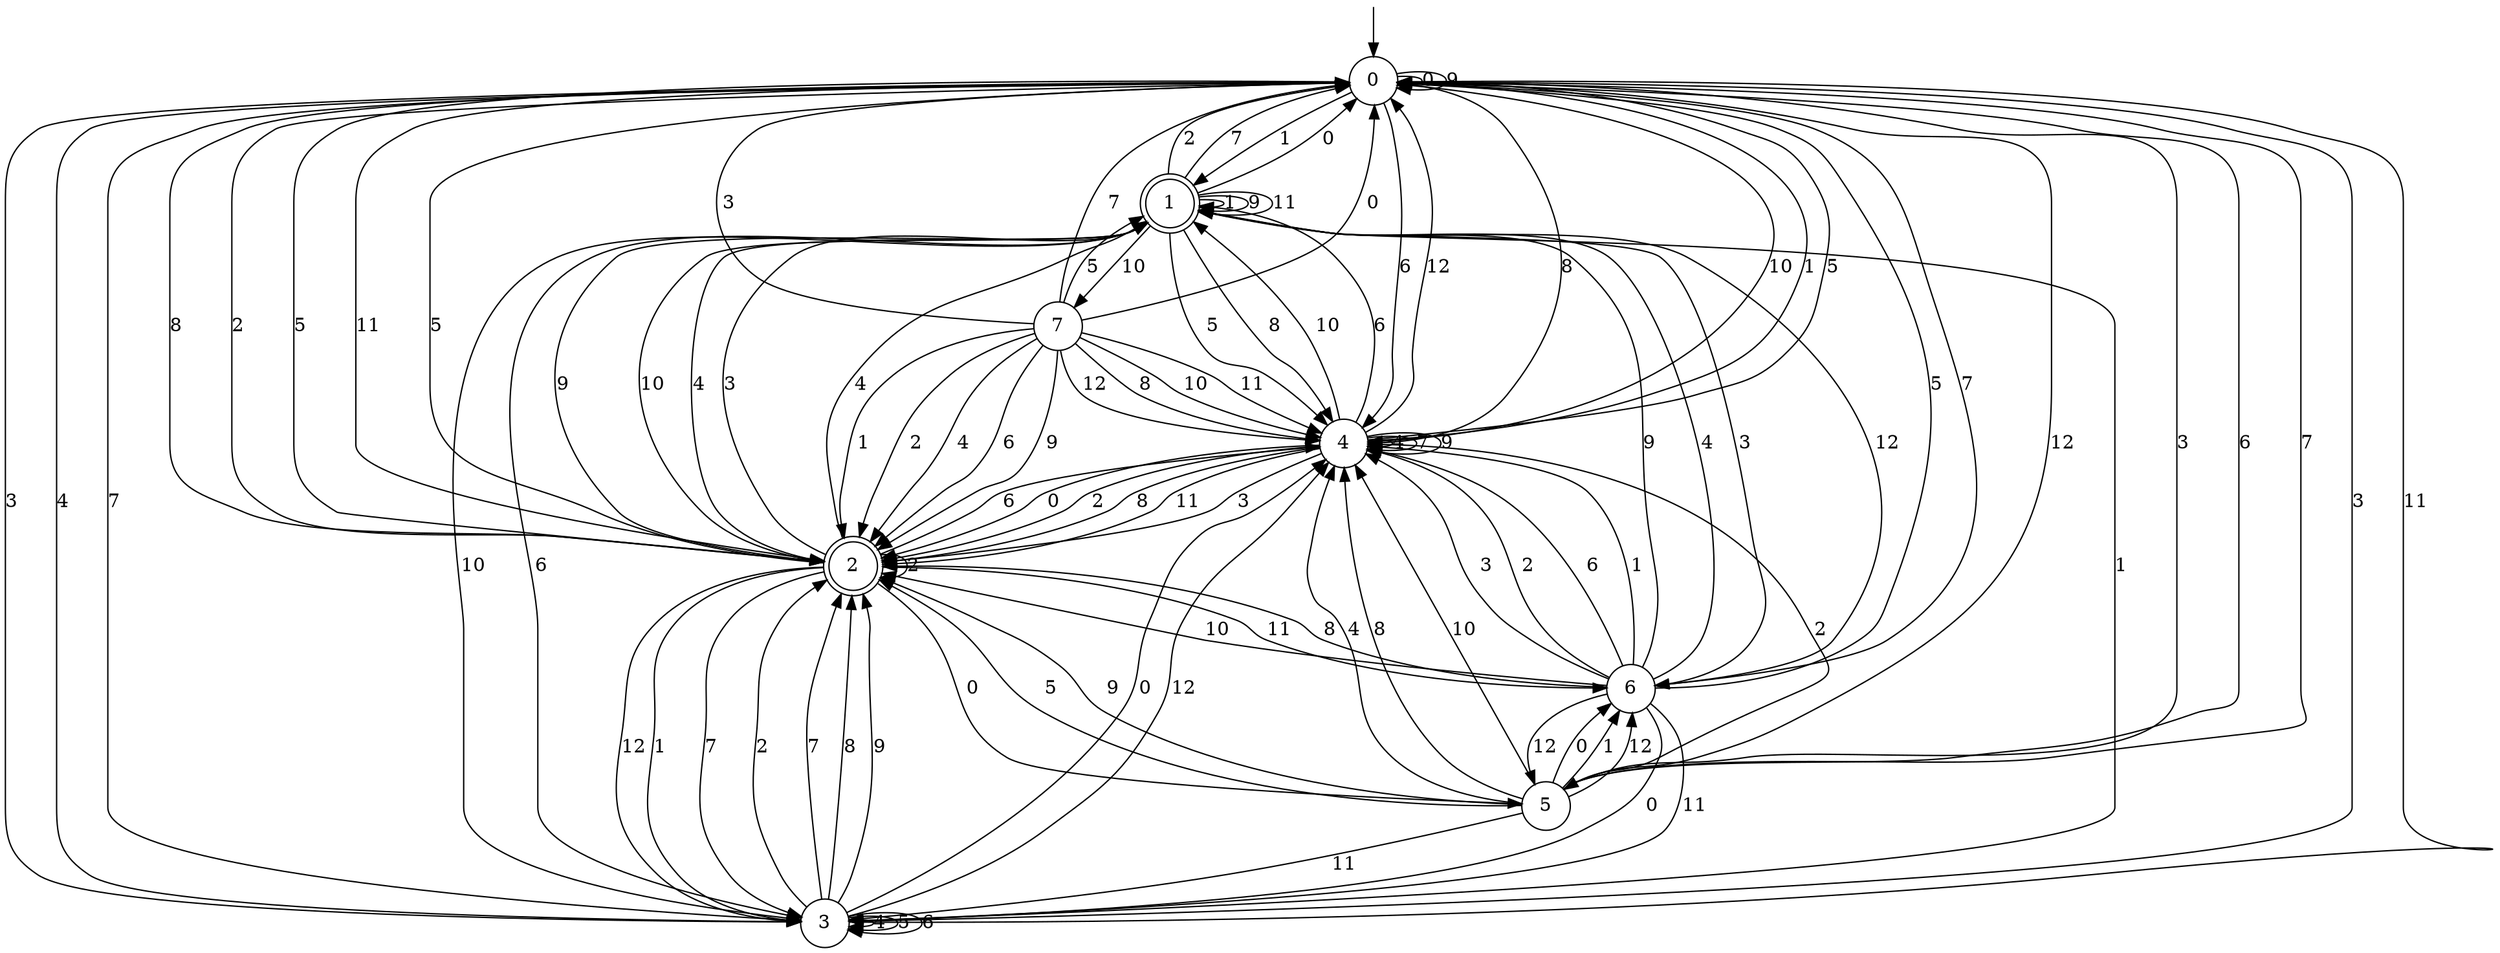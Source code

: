 digraph g {

	s0 [shape="circle" label="0"];
	s1 [shape="doublecircle" label="1"];
	s2 [shape="doublecircle" label="2"];
	s3 [shape="circle" label="3"];
	s4 [shape="circle" label="4"];
	s5 [shape="circle" label="5"];
	s6 [shape="circle" label="6"];
	s7 [shape="circle" label="7"];
	s0 -> s0 [label="0"];
	s0 -> s1 [label="1"];
	s0 -> s2 [label="2"];
	s0 -> s3 [label="3"];
	s0 -> s3 [label="4"];
	s0 -> s2 [label="5"];
	s0 -> s4 [label="6"];
	s0 -> s3 [label="7"];
	s0 -> s4 [label="8"];
	s0 -> s0 [label="9"];
	s0 -> s4 [label="10"];
	s0 -> s2 [label="11"];
	s0 -> s5 [label="12"];
	s1 -> s0 [label="0"];
	s1 -> s1 [label="1"];
	s1 -> s0 [label="2"];
	s1 -> s6 [label="3"];
	s1 -> s2 [label="4"];
	s1 -> s4 [label="5"];
	s1 -> s3 [label="6"];
	s1 -> s0 [label="7"];
	s1 -> s4 [label="8"];
	s1 -> s1 [label="9"];
	s1 -> s7 [label="10"];
	s1 -> s1 [label="11"];
	s1 -> s6 [label="12"];
	s2 -> s5 [label="0"];
	s2 -> s3 [label="1"];
	s2 -> s2 [label="2"];
	s2 -> s1 [label="3"];
	s2 -> s1 [label="4"];
	s2 -> s0 [label="5"];
	s2 -> s4 [label="6"];
	s2 -> s3 [label="7"];
	s2 -> s0 [label="8"];
	s2 -> s1 [label="9"];
	s2 -> s1 [label="10"];
	s2 -> s6 [label="11"];
	s2 -> s3 [label="12"];
	s3 -> s4 [label="0"];
	s3 -> s1 [label="1"];
	s3 -> s2 [label="2"];
	s3 -> s0 [label="3"];
	s3 -> s3 [label="4"];
	s3 -> s3 [label="5"];
	s3 -> s3 [label="6"];
	s3 -> s2 [label="7"];
	s3 -> s2 [label="8"];
	s3 -> s2 [label="9"];
	s3 -> s1 [label="10"];
	s3 -> s0 [label="11"];
	s3 -> s4 [label="12"];
	s4 -> s2 [label="0"];
	s4 -> s0 [label="1"];
	s4 -> s2 [label="2"];
	s4 -> s2 [label="3"];
	s4 -> s4 [label="4"];
	s4 -> s0 [label="5"];
	s4 -> s1 [label="6"];
	s4 -> s4 [label="7"];
	s4 -> s2 [label="8"];
	s4 -> s4 [label="9"];
	s4 -> s1 [label="10"];
	s4 -> s2 [label="11"];
	s4 -> s0 [label="12"];
	s5 -> s6 [label="0"];
	s5 -> s6 [label="1"];
	s5 -> s4 [label="2"];
	s5 -> s0 [label="3"];
	s5 -> s4 [label="4"];
	s5 -> s2 [label="5"];
	s5 -> s0 [label="6"];
	s5 -> s0 [label="7"];
	s5 -> s4 [label="8"];
	s5 -> s2 [label="9"];
	s5 -> s4 [label="10"];
	s5 -> s3 [label="11"];
	s5 -> s6 [label="12"];
	s6 -> s3 [label="0"];
	s6 -> s4 [label="1"];
	s6 -> s4 [label="2"];
	s6 -> s4 [label="3"];
	s6 -> s1 [label="4"];
	s6 -> s0 [label="5"];
	s6 -> s4 [label="6"];
	s6 -> s0 [label="7"];
	s6 -> s2 [label="8"];
	s6 -> s1 [label="9"];
	s6 -> s2 [label="10"];
	s6 -> s3 [label="11"];
	s6 -> s5 [label="12"];
	s7 -> s0 [label="0"];
	s7 -> s2 [label="1"];
	s7 -> s2 [label="2"];
	s7 -> s0 [label="3"];
	s7 -> s2 [label="4"];
	s7 -> s1 [label="5"];
	s7 -> s2 [label="6"];
	s7 -> s0 [label="7"];
	s7 -> s4 [label="8"];
	s7 -> s2 [label="9"];
	s7 -> s4 [label="10"];
	s7 -> s4 [label="11"];
	s7 -> s4 [label="12"];

__start0 [label="" shape="none" width="0" height="0"];
__start0 -> s0;

}
